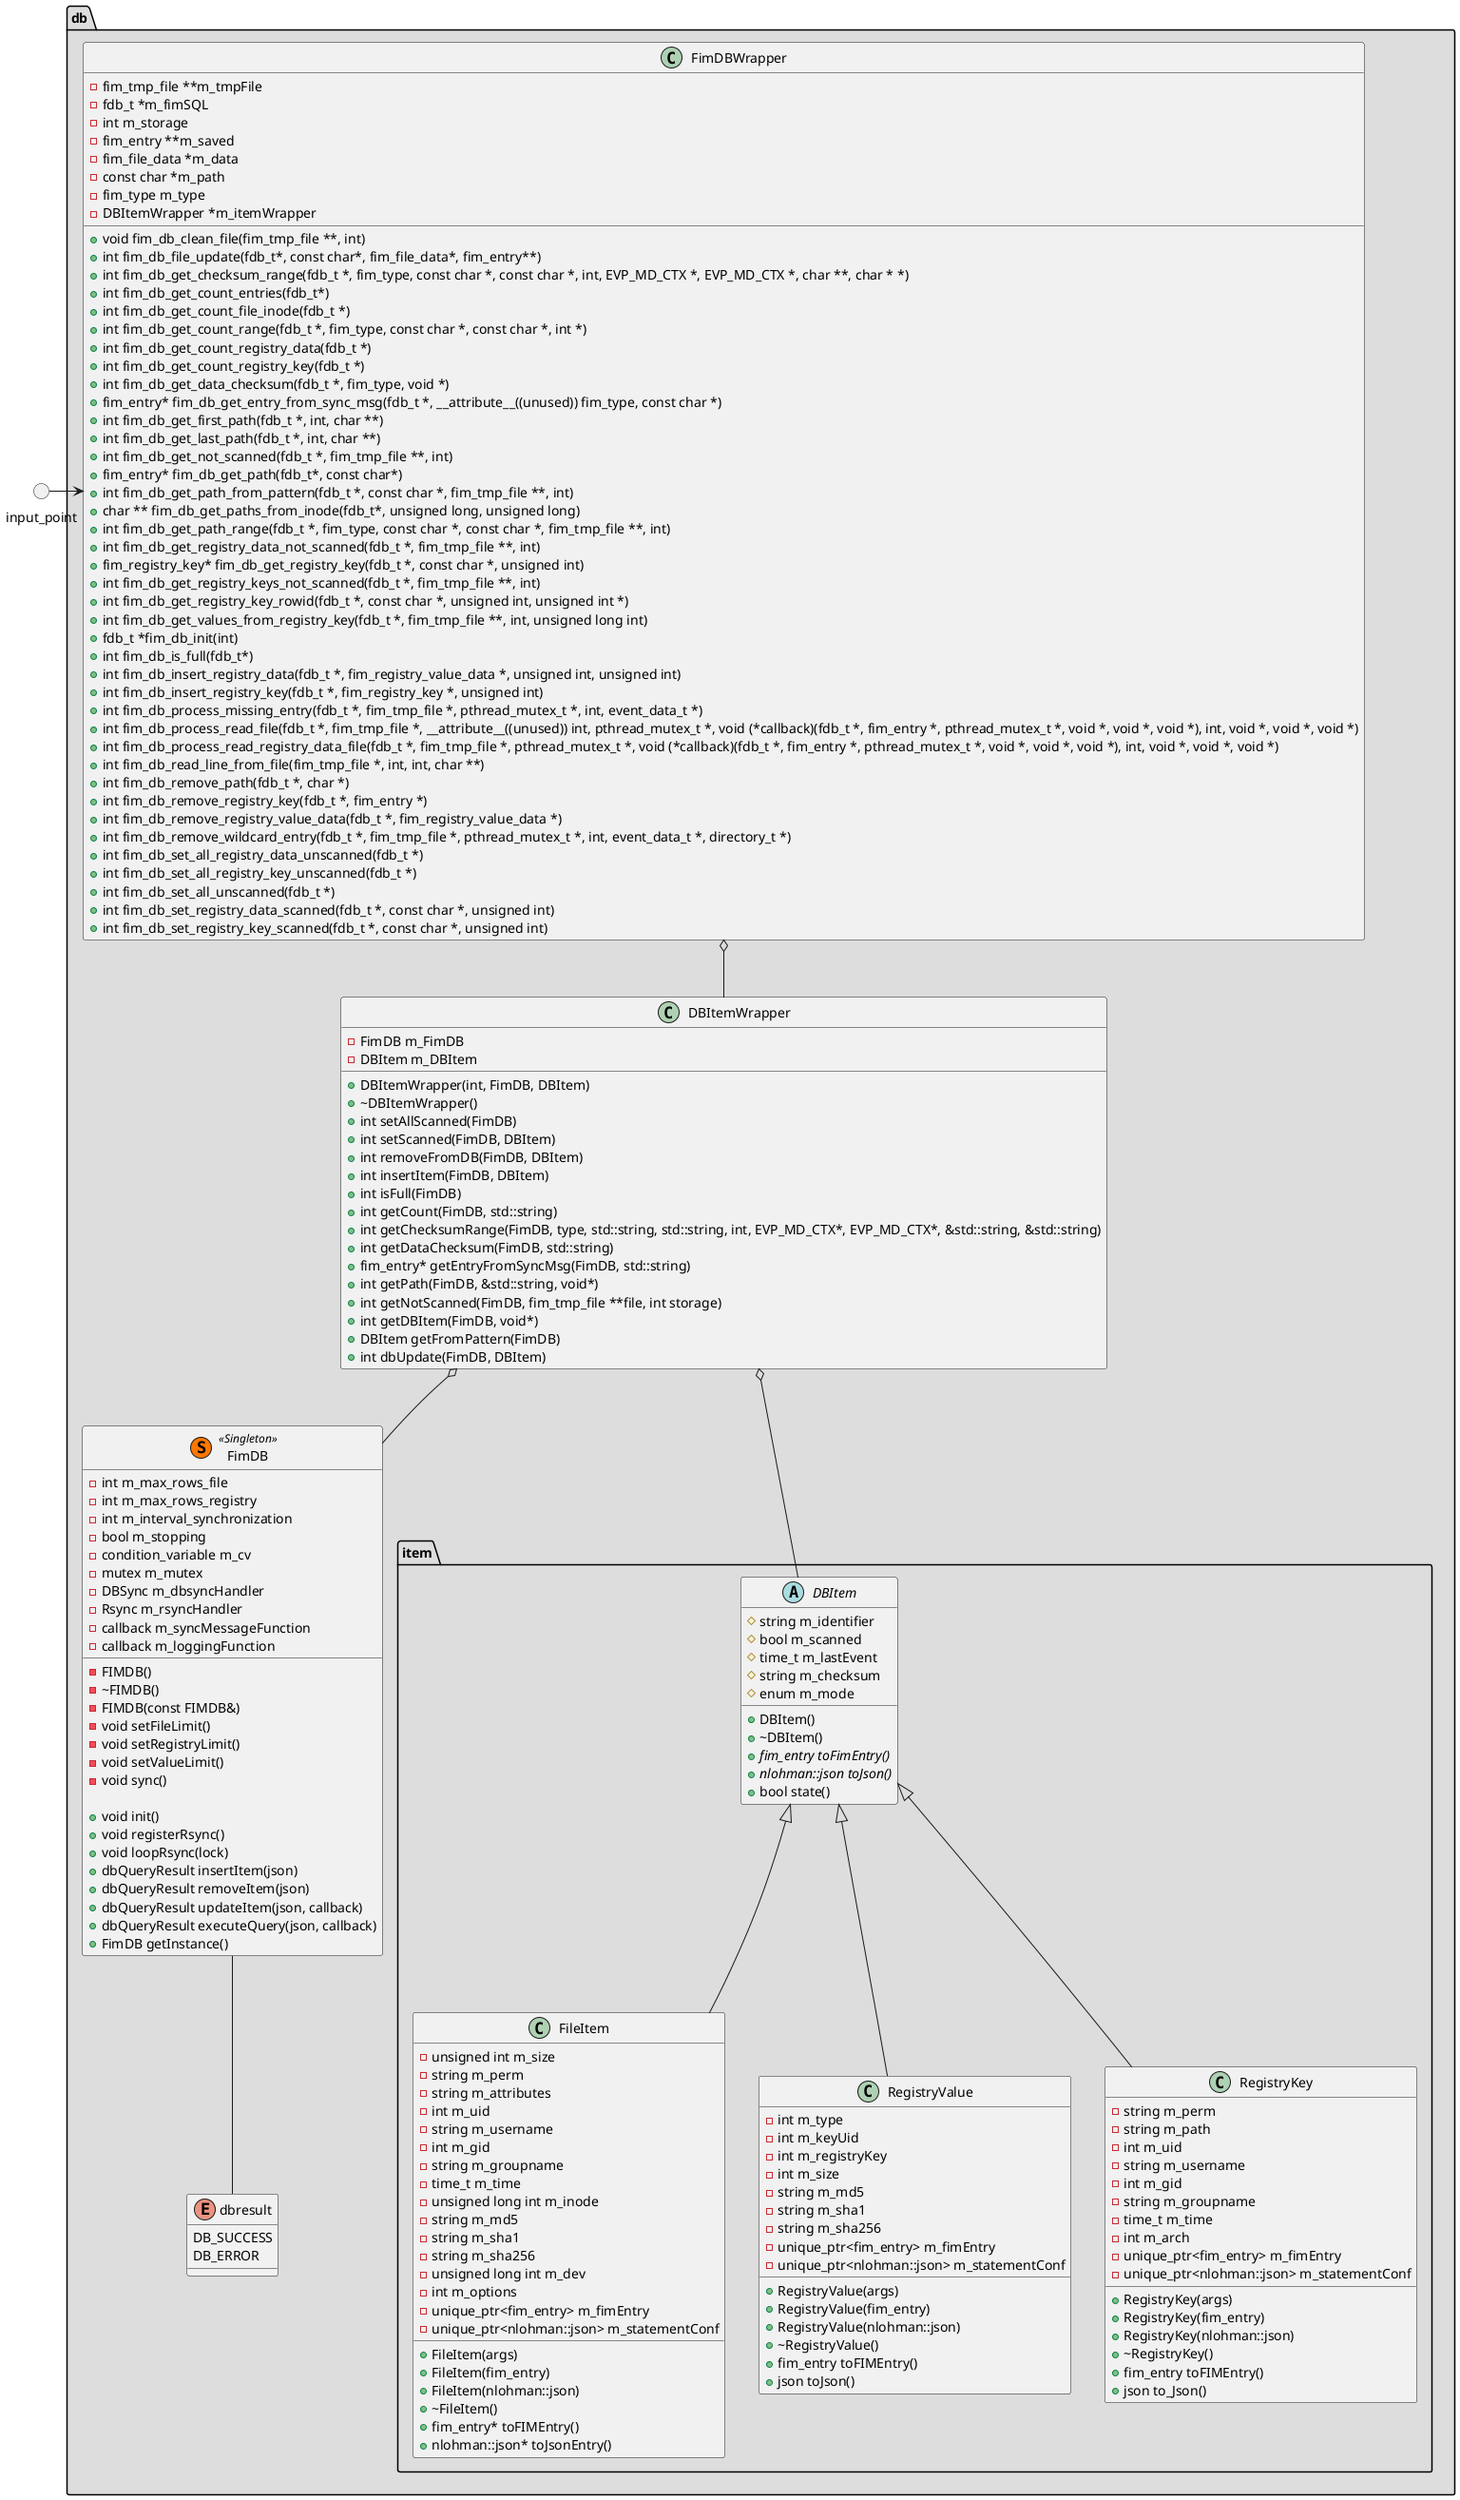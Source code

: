 @startuml db_class
package "db" <<Folder>> #DDDDDD{
    enum "dbresult" {
        DB_SUCCESS
        DB_ERROR
    }
    package "item" <<Folder>> {
        abstract DBItem {
            # string m_identifier
            # bool m_scanned
            # time_t m_lastEvent
            # string m_checksum
            # enum m_mode

            + DBItem()
            + ~DBItem()
            + {abstract} fim_entry toFimEntry()
            + {abstract} nlohman::json toJson()
            + bool state()
        }

        class FileItem {
            - unsigned int m_size
            - string m_perm
            - string m_attributes
            - int m_uid
            - string m_username
            - int m_gid
            - string m_groupname
            - time_t m_time
            - unsigned long int m_inode
            - string m_md5
            - string m_sha1
            - string m_sha256
            - unsigned long int m_dev
            - int m_options
            - unique_ptr<fim_entry> m_fimEntry
            - unique_ptr<nlohman::json> m_statementConf

            + FileItem(args)
            + FileItem(fim_entry)
            + FileItem(nlohman::json)
            + ~FileItem()
            + fim_entry* toFIMEntry()
            + nlohman::json* toJsonEntry()
        }
        class "RegistryValue" {
            - int m_type
            - int m_keyUid
            - int m_registryKey
            - int m_size
            - string m_md5
            - string m_sha1
            - string m_sha256
            - unique_ptr<fim_entry> m_fimEntry
            - unique_ptr<nlohman::json> m_statementConf

            + RegistryValue(args)
            + RegistryValue(fim_entry)
            + RegistryValue(nlohman::json)
            + ~RegistryValue()
            + fim_entry toFIMEntry()
            + json toJson()
        }
        class "RegistryKey" {
            - string m_perm
            - string m_path
            - int m_uid
            - string m_username
            - int m_gid
            - string m_groupname
            - time_t m_time
            - int m_arch
            - unique_ptr<fim_entry> m_fimEntry
            - unique_ptr<nlohman::json> m_statementConf

            + RegistryKey(args)
            + RegistryKey(fim_entry)
            + RegistryKey(nlohman::json)
            + ~RegistryKey()
            + fim_entry toFIMEntry()
            + json to_Json()
        }
    }
    class "FimDB"  <<(S,#FF7700) Singleton>> {
        - int m_max_rows_file
        - int m_max_rows_registry
        - int m_interval_synchronization
        - bool m_stopping
        - condition_variable m_cv
        - mutex m_mutex
        - DBSync m_dbsyncHandler
        - Rsync m_rsyncHandler
        - callback m_syncMessageFunction
        - callback m_loggingFunction

        - FIMDB()
        - ~FIMDB()
        - FIMDB(const FIMDB&)
        - void setFileLimit()
        - void setRegistryLimit()
        - void setValueLimit()
        - void sync()

        + void init()
        + void registerRsync()
        + void loopRsync(lock)
        + dbQueryResult insertItem(json)
        + dbQueryResult removeItem(json)
        + dbQueryResult updateItem(json, callback)
        + dbQueryResult executeQuery(json, callback)
        + FimDB getInstance()
    }
    class FimDBWrapper {
        - fim_tmp_file **m_tmpFile
        - fdb_t *m_fimSQL
        - int m_storage
        - fim_entry **m_saved
        - fim_file_data *m_data
        - const char *m_path
        - fim_type m_type
        - DBItemWrapper *m_itemWrapper

        + void fim_db_clean_file(fim_tmp_file **, int)
        + int fim_db_file_update(fdb_t*, const char*, fim_file_data*, fim_entry**)
        + int fim_db_get_checksum_range(fdb_t *, fim_type, const char *, const char *, int, EVP_MD_CTX *, EVP_MD_CTX *, char **, char * *)
        + int fim_db_get_count_entries(fdb_t*)
        + int fim_db_get_count_file_inode(fdb_t *)
        + int fim_db_get_count_range(fdb_t *, fim_type, const char *, const char *, int *)
        + int fim_db_get_count_registry_data(fdb_t *)
        + int fim_db_get_count_registry_key(fdb_t *)
        + int fim_db_get_data_checksum(fdb_t *, fim_type, void *)
        + fim_entry* fim_db_get_entry_from_sync_msg(fdb_t *, __attribute__((unused)) fim_type, const char *)
        + int fim_db_get_first_path(fdb_t *, int, char **)
        + int fim_db_get_last_path(fdb_t *, int, char **)
        + int fim_db_get_not_scanned(fdb_t *, fim_tmp_file **, int)
        + fim_entry* fim_db_get_path(fdb_t*, const char*)
        + int fim_db_get_path_from_pattern(fdb_t *, const char *, fim_tmp_file **, int)
        + char ** fim_db_get_paths_from_inode(fdb_t*, unsigned long, unsigned long)
        + int fim_db_get_path_range(fdb_t *, fim_type, const char *, const char *, fim_tmp_file **, int)
        + int fim_db_get_registry_data_not_scanned(fdb_t *, fim_tmp_file **, int)
        + fim_registry_key* fim_db_get_registry_key(fdb_t *, const char *, unsigned int)
        + int fim_db_get_registry_keys_not_scanned(fdb_t *, fim_tmp_file **, int)
        + int fim_db_get_registry_key_rowid(fdb_t *, const char *, unsigned int, unsigned int *)
        + int fim_db_get_values_from_registry_key(fdb_t *, fim_tmp_file **, int, unsigned long int)
        + fdb_t *fim_db_init(int)
        + int fim_db_is_full(fdb_t*)
        + int fim_db_insert_registry_data(fdb_t *, fim_registry_value_data *, unsigned int, unsigned int)
        + int fim_db_insert_registry_key(fdb_t *, fim_registry_key *, unsigned int)
        + int fim_db_process_missing_entry(fdb_t *, fim_tmp_file *, pthread_mutex_t *, int, event_data_t *)
        + int fim_db_process_read_file(fdb_t *, fim_tmp_file *, __attribute__((unused)) int, pthread_mutex_t *, void (*callback)(fdb_t *, fim_entry *, pthread_mutex_t *, void *, void *, void *), int, void *, void *, void *)
        + int fim_db_process_read_registry_data_file(fdb_t *, fim_tmp_file *, pthread_mutex_t *, void (*callback)(fdb_t *, fim_entry *, pthread_mutex_t *, void *, void *, void *), int, void *, void *, void *)
        + int fim_db_read_line_from_file(fim_tmp_file *, int, int, char **)
        + int fim_db_remove_path(fdb_t *, char *)
        + int fim_db_remove_registry_key(fdb_t *, fim_entry *)
        + int fim_db_remove_registry_value_data(fdb_t *, fim_registry_value_data *)
        + int fim_db_remove_wildcard_entry(fdb_t *, fim_tmp_file *, pthread_mutex_t *, int, event_data_t *, directory_t *)
        + int fim_db_set_all_registry_data_unscanned(fdb_t *)
        + int fim_db_set_all_registry_key_unscanned(fdb_t *)
        + int fim_db_set_all_unscanned(fdb_t *)
        + int fim_db_set_registry_data_scanned(fdb_t *, const char *, unsigned int)
        + int fim_db_set_registry_key_scanned(fdb_t *, const char *, unsigned int)
    }
    class DBItemWrapper {
        - FimDB m_FimDB
        - DBItem m_DBItem

        + DBItemWrapper(int, FimDB, DBItem)
        + ~DBItemWrapper()
        + int setAllScanned(FimDB)
        + int setScanned(FimDB, DBItem)
        + int removeFromDB(FimDB, DBItem)
        + int insertItem(FimDB, DBItem)
        + int isFull(FimDB)
        + int getCount(FimDB, std::string)
        + int getChecksumRange(FimDB, type, std::string, std::string, int, EVP_MD_CTX*, EVP_MD_CTX*, &std::string, &std::string)
        + int getDataChecksum(FimDB, std::string)
        + fim_entry* getEntryFromSyncMsg(FimDB, std::string)
        + int getPath(FimDB, &std::string, void*)
        + int getNotScanned(FimDB, fim_tmp_file **file, int storage)
        + int getDBItem(FimDB, void*)
        + DBItem getFromPattern(FimDB)
        + int dbUpdate(FimDB, DBItem)
    }
}
circle input_point

DBItem <|-- FileItem
DBItem <|-- RegistryValue
DBItem <|-- RegistryKey
FimDBWrapper  o-- DBItemWrapper
DBItemWrapper  o-- DBItem
DBItemWrapper  o-- FimDB
FimDB -- dbresult
input_point => FimDBWrapper
@enduml
